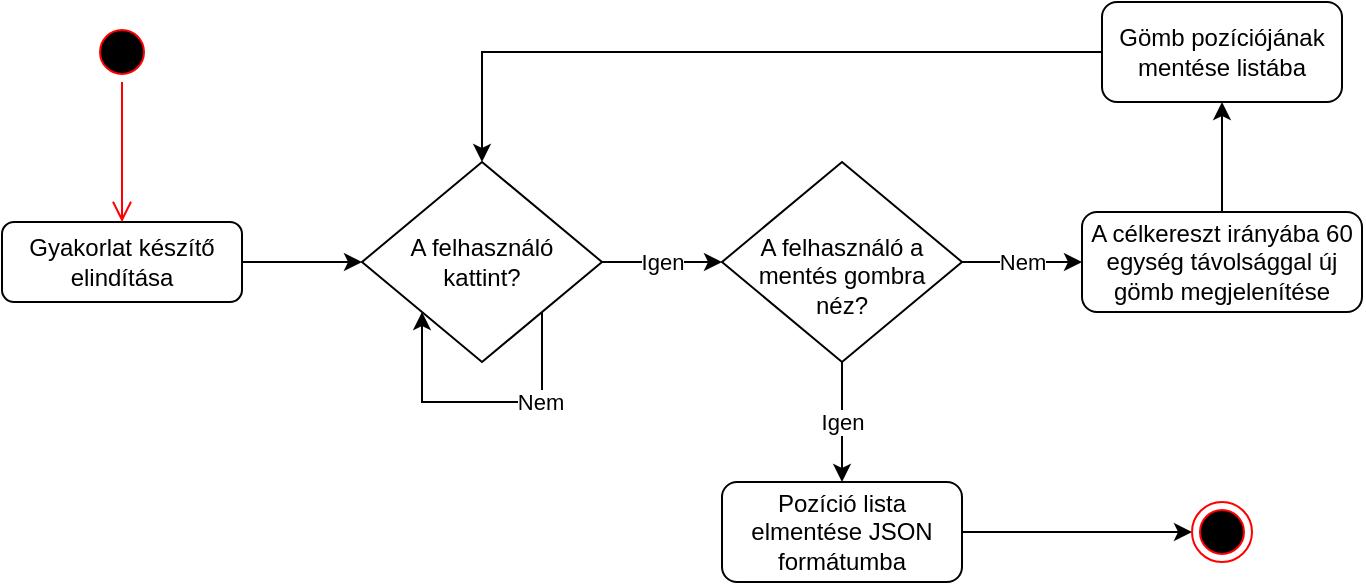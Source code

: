 <mxfile version="21.2.4" type="github">
  <diagram id="C5RBs43oDa-KdzZeNtuy" name="Page-1">
    <mxGraphModel dx="2261" dy="766" grid="1" gridSize="10" guides="1" tooltips="1" connect="1" arrows="1" fold="1" page="1" pageScale="1" pageWidth="827" pageHeight="1169" math="0" shadow="0">
      <root>
        <mxCell id="WIyWlLk6GJQsqaUBKTNV-0" />
        <mxCell id="WIyWlLk6GJQsqaUBKTNV-1" parent="WIyWlLk6GJQsqaUBKTNV-0" />
        <mxCell id="lneecHQa6ZPi0z8LjOQz-3" style="edgeStyle=orthogonalEdgeStyle;rounded=0;orthogonalLoop=1;jettySize=auto;html=1;" parent="WIyWlLk6GJQsqaUBKTNV-1" source="WIyWlLk6GJQsqaUBKTNV-3" target="WIyWlLk6GJQsqaUBKTNV-6" edge="1">
          <mxGeometry relative="1" as="geometry" />
        </mxCell>
        <mxCell id="WIyWlLk6GJQsqaUBKTNV-3" value="Gyakorlat készítő elindítása" style="rounded=1;whiteSpace=wrap;html=1;fontSize=12;glass=0;strokeWidth=1;shadow=0;" parent="WIyWlLk6GJQsqaUBKTNV-1" vertex="1">
          <mxGeometry x="-40" y="180" width="120" height="40" as="geometry" />
        </mxCell>
        <mxCell id="lneecHQa6ZPi0z8LjOQz-4" value="Igen" style="edgeStyle=orthogonalEdgeStyle;rounded=0;orthogonalLoop=1;jettySize=auto;html=1;" parent="WIyWlLk6GJQsqaUBKTNV-1" source="WIyWlLk6GJQsqaUBKTNV-6" target="WIyWlLk6GJQsqaUBKTNV-10" edge="1">
          <mxGeometry relative="1" as="geometry" />
        </mxCell>
        <mxCell id="WIyWlLk6GJQsqaUBKTNV-6" value="A felhasználó kattint?" style="rhombus;whiteSpace=wrap;html=1;shadow=0;fontFamily=Helvetica;fontSize=12;align=center;strokeWidth=1;spacing=6;spacingTop=0;" parent="WIyWlLk6GJQsqaUBKTNV-1" vertex="1">
          <mxGeometry x="140" y="150" width="120" height="100" as="geometry" />
        </mxCell>
        <mxCell id="lneecHQa6ZPi0z8LjOQz-6" value="Igen" style="edgeStyle=orthogonalEdgeStyle;rounded=0;orthogonalLoop=1;jettySize=auto;html=1;" parent="WIyWlLk6GJQsqaUBKTNV-1" source="WIyWlLk6GJQsqaUBKTNV-10" target="lneecHQa6ZPi0z8LjOQz-5" edge="1">
          <mxGeometry relative="1" as="geometry" />
        </mxCell>
        <mxCell id="lneecHQa6ZPi0z8LjOQz-8" value="Nem" style="edgeStyle=orthogonalEdgeStyle;rounded=0;orthogonalLoop=1;jettySize=auto;html=1;" parent="WIyWlLk6GJQsqaUBKTNV-1" source="WIyWlLk6GJQsqaUBKTNV-10" target="lneecHQa6ZPi0z8LjOQz-7" edge="1">
          <mxGeometry relative="1" as="geometry">
            <Array as="points">
              <mxPoint x="460" y="200" />
              <mxPoint x="460" y="200" />
            </Array>
          </mxGeometry>
        </mxCell>
        <mxCell id="WIyWlLk6GJQsqaUBKTNV-10" value="A felhasználó a mentés gombra néz?" style="rhombus;whiteSpace=wrap;html=1;shadow=0;fontFamily=Helvetica;fontSize=12;align=center;strokeWidth=1;spacing=6;spacingTop=14;" parent="WIyWlLk6GJQsqaUBKTNV-1" vertex="1">
          <mxGeometry x="320" y="150" width="120" height="100" as="geometry" />
        </mxCell>
        <mxCell id="lneecHQa6ZPi0z8LjOQz-1" style="edgeStyle=orthogonalEdgeStyle;rounded=0;orthogonalLoop=1;jettySize=auto;html=1;entryX=0;entryY=1;entryDx=0;entryDy=0;exitX=1;exitY=1;exitDx=0;exitDy=0;" parent="WIyWlLk6GJQsqaUBKTNV-1" source="WIyWlLk6GJQsqaUBKTNV-6" target="WIyWlLk6GJQsqaUBKTNV-6" edge="1">
          <mxGeometry relative="1" as="geometry">
            <mxPoint x="290" y="270" as="sourcePoint" />
            <Array as="points">
              <mxPoint x="230" y="270" />
              <mxPoint x="170" y="270" />
            </Array>
          </mxGeometry>
        </mxCell>
        <mxCell id="lneecHQa6ZPi0z8LjOQz-2" value="Nem" style="edgeLabel;html=1;align=center;verticalAlign=middle;resizable=0;points=[];" parent="lneecHQa6ZPi0z8LjOQz-1" vertex="1" connectable="0">
          <mxGeometry x="-0.381" relative="1" as="geometry">
            <mxPoint as="offset" />
          </mxGeometry>
        </mxCell>
        <mxCell id="LQ47oQzD3YjptnTaV6it-3" style="edgeStyle=orthogonalEdgeStyle;rounded=0;orthogonalLoop=1;jettySize=auto;html=1;" edge="1" parent="WIyWlLk6GJQsqaUBKTNV-1" source="lneecHQa6ZPi0z8LjOQz-5" target="LQ47oQzD3YjptnTaV6it-2">
          <mxGeometry relative="1" as="geometry" />
        </mxCell>
        <mxCell id="lneecHQa6ZPi0z8LjOQz-5" value="Pozíció lista elmentése JSON formátumba" style="rounded=1;whiteSpace=wrap;html=1;shadow=0;strokeWidth=1;spacing=2;spacingTop=0;" parent="WIyWlLk6GJQsqaUBKTNV-1" vertex="1">
          <mxGeometry x="320" y="310" width="120" height="50" as="geometry" />
        </mxCell>
        <mxCell id="lneecHQa6ZPi0z8LjOQz-10" value="" style="edgeStyle=orthogonalEdgeStyle;rounded=0;orthogonalLoop=1;jettySize=auto;html=1;" parent="WIyWlLk6GJQsqaUBKTNV-1" source="lneecHQa6ZPi0z8LjOQz-7" target="lneecHQa6ZPi0z8LjOQz-9" edge="1">
          <mxGeometry relative="1" as="geometry" />
        </mxCell>
        <mxCell id="lneecHQa6ZPi0z8LjOQz-7" value="A célkereszt irányába 60 egység távolsággal új gömb megjelenítése" style="rounded=1;whiteSpace=wrap;html=1;shadow=0;strokeWidth=1;spacing=0;spacingTop=0;" parent="WIyWlLk6GJQsqaUBKTNV-1" vertex="1">
          <mxGeometry x="500" y="175" width="140" height="50" as="geometry" />
        </mxCell>
        <mxCell id="lneecHQa6ZPi0z8LjOQz-11" style="edgeStyle=orthogonalEdgeStyle;rounded=0;orthogonalLoop=1;jettySize=auto;html=1;entryX=0.5;entryY=0;entryDx=0;entryDy=0;" parent="WIyWlLk6GJQsqaUBKTNV-1" source="lneecHQa6ZPi0z8LjOQz-9" target="WIyWlLk6GJQsqaUBKTNV-6" edge="1">
          <mxGeometry relative="1" as="geometry" />
        </mxCell>
        <mxCell id="lneecHQa6ZPi0z8LjOQz-9" value="Gömb pozíciójának mentése listába" style="whiteSpace=wrap;html=1;rounded=1;shadow=0;strokeWidth=1;spacing=0;spacingTop=0;" parent="WIyWlLk6GJQsqaUBKTNV-1" vertex="1">
          <mxGeometry x="510" y="70" width="120" height="50" as="geometry" />
        </mxCell>
        <mxCell id="LQ47oQzD3YjptnTaV6it-0" value="" style="ellipse;html=1;shape=startState;fillColor=#000000;strokeColor=#ff0000;" vertex="1" parent="WIyWlLk6GJQsqaUBKTNV-1">
          <mxGeometry x="5" y="80" width="30" height="30" as="geometry" />
        </mxCell>
        <mxCell id="LQ47oQzD3YjptnTaV6it-1" value="" style="edgeStyle=orthogonalEdgeStyle;html=1;verticalAlign=bottom;endArrow=open;endSize=8;strokeColor=#ff0000;rounded=0;entryX=0.5;entryY=0;entryDx=0;entryDy=0;" edge="1" source="LQ47oQzD3YjptnTaV6it-0" parent="WIyWlLk6GJQsqaUBKTNV-1" target="WIyWlLk6GJQsqaUBKTNV-3">
          <mxGeometry relative="1" as="geometry">
            <mxPoint x="15" y="170" as="targetPoint" />
          </mxGeometry>
        </mxCell>
        <mxCell id="LQ47oQzD3YjptnTaV6it-2" value="" style="ellipse;html=1;shape=endState;fillColor=#000000;strokeColor=#ff0000;" vertex="1" parent="WIyWlLk6GJQsqaUBKTNV-1">
          <mxGeometry x="555" y="320" width="30" height="30" as="geometry" />
        </mxCell>
      </root>
    </mxGraphModel>
  </diagram>
</mxfile>
